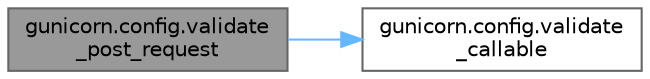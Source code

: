 digraph "gunicorn.config.validate_post_request"
{
 // LATEX_PDF_SIZE
  bgcolor="transparent";
  edge [fontname=Helvetica,fontsize=10,labelfontname=Helvetica,labelfontsize=10];
  node [fontname=Helvetica,fontsize=10,shape=box,height=0.2,width=0.4];
  rankdir="LR";
  Node1 [id="Node000001",label="gunicorn.config.validate\l_post_request",height=0.2,width=0.4,color="gray40", fillcolor="grey60", style="filled", fontcolor="black",tooltip=" "];
  Node1 -> Node2 [id="edge1_Node000001_Node000002",color="steelblue1",style="solid",tooltip=" "];
  Node2 [id="Node000002",label="gunicorn.config.validate\l_callable",height=0.2,width=0.4,color="grey40", fillcolor="white", style="filled",URL="$namespacegunicorn_1_1config.html#aebcd4a3624e76d8d2f652c7acfadcd02",tooltip=" "];
}
